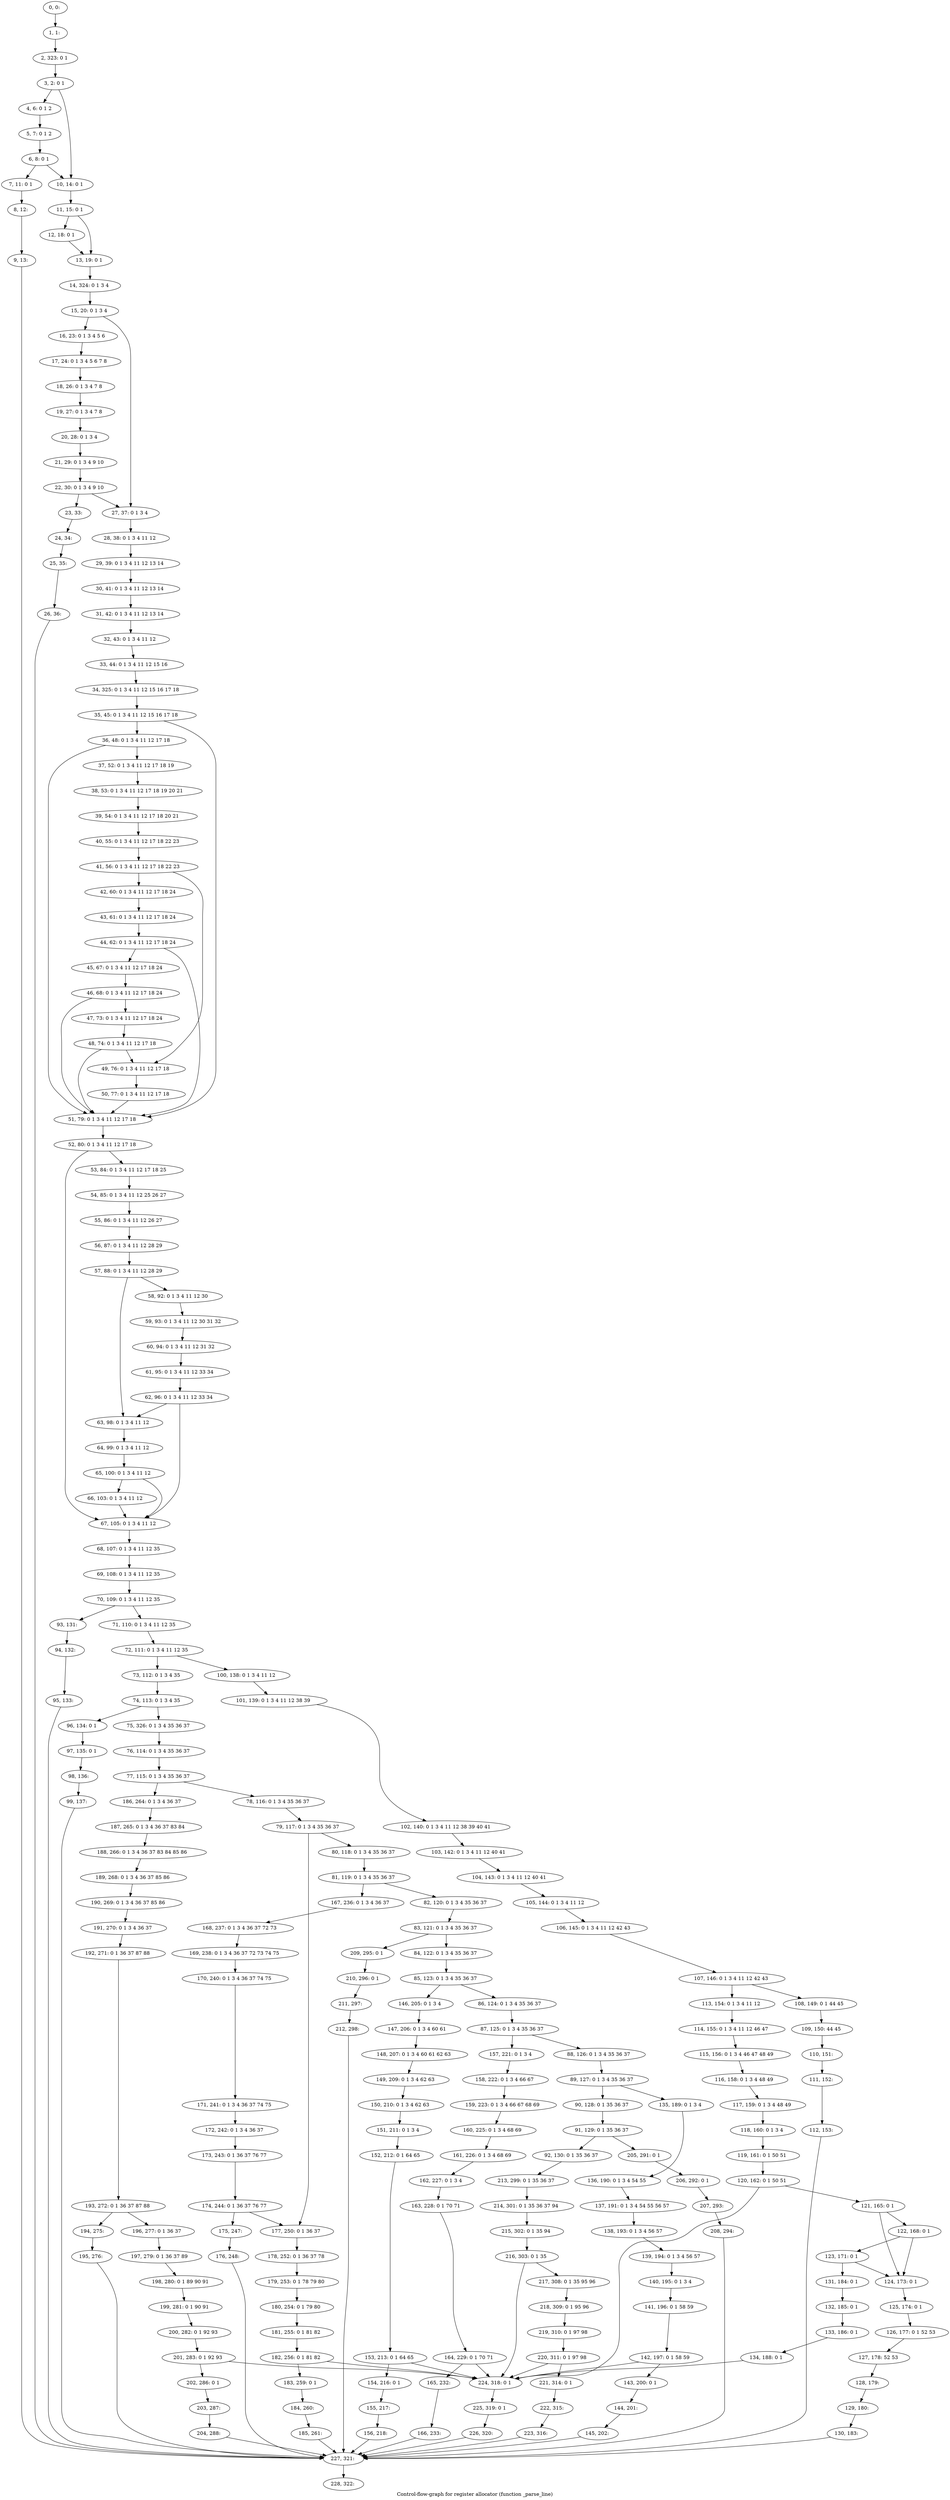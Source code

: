 digraph G {
graph [label="Control-flow-graph for register allocator (function _parse_line)"]
0[label="0, 0: "];
1[label="1, 1: "];
2[label="2, 323: 0 1 "];
3[label="3, 2: 0 1 "];
4[label="4, 6: 0 1 2 "];
5[label="5, 7: 0 1 2 "];
6[label="6, 8: 0 1 "];
7[label="7, 11: 0 1 "];
8[label="8, 12: "];
9[label="9, 13: "];
10[label="10, 14: 0 1 "];
11[label="11, 15: 0 1 "];
12[label="12, 18: 0 1 "];
13[label="13, 19: 0 1 "];
14[label="14, 324: 0 1 3 4 "];
15[label="15, 20: 0 1 3 4 "];
16[label="16, 23: 0 1 3 4 5 6 "];
17[label="17, 24: 0 1 3 4 5 6 7 8 "];
18[label="18, 26: 0 1 3 4 7 8 "];
19[label="19, 27: 0 1 3 4 7 8 "];
20[label="20, 28: 0 1 3 4 "];
21[label="21, 29: 0 1 3 4 9 10 "];
22[label="22, 30: 0 1 3 4 9 10 "];
23[label="23, 33: "];
24[label="24, 34: "];
25[label="25, 35: "];
26[label="26, 36: "];
27[label="27, 37: 0 1 3 4 "];
28[label="28, 38: 0 1 3 4 11 12 "];
29[label="29, 39: 0 1 3 4 11 12 13 14 "];
30[label="30, 41: 0 1 3 4 11 12 13 14 "];
31[label="31, 42: 0 1 3 4 11 12 13 14 "];
32[label="32, 43: 0 1 3 4 11 12 "];
33[label="33, 44: 0 1 3 4 11 12 15 16 "];
34[label="34, 325: 0 1 3 4 11 12 15 16 17 18 "];
35[label="35, 45: 0 1 3 4 11 12 15 16 17 18 "];
36[label="36, 48: 0 1 3 4 11 12 17 18 "];
37[label="37, 52: 0 1 3 4 11 12 17 18 19 "];
38[label="38, 53: 0 1 3 4 11 12 17 18 19 20 21 "];
39[label="39, 54: 0 1 3 4 11 12 17 18 20 21 "];
40[label="40, 55: 0 1 3 4 11 12 17 18 22 23 "];
41[label="41, 56: 0 1 3 4 11 12 17 18 22 23 "];
42[label="42, 60: 0 1 3 4 11 12 17 18 24 "];
43[label="43, 61: 0 1 3 4 11 12 17 18 24 "];
44[label="44, 62: 0 1 3 4 11 12 17 18 24 "];
45[label="45, 67: 0 1 3 4 11 12 17 18 24 "];
46[label="46, 68: 0 1 3 4 11 12 17 18 24 "];
47[label="47, 73: 0 1 3 4 11 12 17 18 24 "];
48[label="48, 74: 0 1 3 4 11 12 17 18 "];
49[label="49, 76: 0 1 3 4 11 12 17 18 "];
50[label="50, 77: 0 1 3 4 11 12 17 18 "];
51[label="51, 79: 0 1 3 4 11 12 17 18 "];
52[label="52, 80: 0 1 3 4 11 12 17 18 "];
53[label="53, 84: 0 1 3 4 11 12 17 18 25 "];
54[label="54, 85: 0 1 3 4 11 12 25 26 27 "];
55[label="55, 86: 0 1 3 4 11 12 26 27 "];
56[label="56, 87: 0 1 3 4 11 12 28 29 "];
57[label="57, 88: 0 1 3 4 11 12 28 29 "];
58[label="58, 92: 0 1 3 4 11 12 30 "];
59[label="59, 93: 0 1 3 4 11 12 30 31 32 "];
60[label="60, 94: 0 1 3 4 11 12 31 32 "];
61[label="61, 95: 0 1 3 4 11 12 33 34 "];
62[label="62, 96: 0 1 3 4 11 12 33 34 "];
63[label="63, 98: 0 1 3 4 11 12 "];
64[label="64, 99: 0 1 3 4 11 12 "];
65[label="65, 100: 0 1 3 4 11 12 "];
66[label="66, 103: 0 1 3 4 11 12 "];
67[label="67, 105: 0 1 3 4 11 12 "];
68[label="68, 107: 0 1 3 4 11 12 35 "];
69[label="69, 108: 0 1 3 4 11 12 35 "];
70[label="70, 109: 0 1 3 4 11 12 35 "];
71[label="71, 110: 0 1 3 4 11 12 35 "];
72[label="72, 111: 0 1 3 4 11 12 35 "];
73[label="73, 112: 0 1 3 4 35 "];
74[label="74, 113: 0 1 3 4 35 "];
75[label="75, 326: 0 1 3 4 35 36 37 "];
76[label="76, 114: 0 1 3 4 35 36 37 "];
77[label="77, 115: 0 1 3 4 35 36 37 "];
78[label="78, 116: 0 1 3 4 35 36 37 "];
79[label="79, 117: 0 1 3 4 35 36 37 "];
80[label="80, 118: 0 1 3 4 35 36 37 "];
81[label="81, 119: 0 1 3 4 35 36 37 "];
82[label="82, 120: 0 1 3 4 35 36 37 "];
83[label="83, 121: 0 1 3 4 35 36 37 "];
84[label="84, 122: 0 1 3 4 35 36 37 "];
85[label="85, 123: 0 1 3 4 35 36 37 "];
86[label="86, 124: 0 1 3 4 35 36 37 "];
87[label="87, 125: 0 1 3 4 35 36 37 "];
88[label="88, 126: 0 1 3 4 35 36 37 "];
89[label="89, 127: 0 1 3 4 35 36 37 "];
90[label="90, 128: 0 1 35 36 37 "];
91[label="91, 129: 0 1 35 36 37 "];
92[label="92, 130: 0 1 35 36 37 "];
93[label="93, 131: "];
94[label="94, 132: "];
95[label="95, 133: "];
96[label="96, 134: 0 1 "];
97[label="97, 135: 0 1 "];
98[label="98, 136: "];
99[label="99, 137: "];
100[label="100, 138: 0 1 3 4 11 12 "];
101[label="101, 139: 0 1 3 4 11 12 38 39 "];
102[label="102, 140: 0 1 3 4 11 12 38 39 40 41 "];
103[label="103, 142: 0 1 3 4 11 12 40 41 "];
104[label="104, 143: 0 1 3 4 11 12 40 41 "];
105[label="105, 144: 0 1 3 4 11 12 "];
106[label="106, 145: 0 1 3 4 11 12 42 43 "];
107[label="107, 146: 0 1 3 4 11 12 42 43 "];
108[label="108, 149: 0 1 44 45 "];
109[label="109, 150: 44 45 "];
110[label="110, 151: "];
111[label="111, 152: "];
112[label="112, 153: "];
113[label="113, 154: 0 1 3 4 11 12 "];
114[label="114, 155: 0 1 3 4 11 12 46 47 "];
115[label="115, 156: 0 1 3 4 46 47 48 49 "];
116[label="116, 158: 0 1 3 4 48 49 "];
117[label="117, 159: 0 1 3 4 48 49 "];
118[label="118, 160: 0 1 3 4 "];
119[label="119, 161: 0 1 50 51 "];
120[label="120, 162: 0 1 50 51 "];
121[label="121, 165: 0 1 "];
122[label="122, 168: 0 1 "];
123[label="123, 171: 0 1 "];
124[label="124, 173: 0 1 "];
125[label="125, 174: 0 1 "];
126[label="126, 177: 0 1 52 53 "];
127[label="127, 178: 52 53 "];
128[label="128, 179: "];
129[label="129, 180: "];
130[label="130, 183: "];
131[label="131, 184: 0 1 "];
132[label="132, 185: 0 1 "];
133[label="133, 186: 0 1 "];
134[label="134, 188: 0 1 "];
135[label="135, 189: 0 1 3 4 "];
136[label="136, 190: 0 1 3 4 54 55 "];
137[label="137, 191: 0 1 3 4 54 55 56 57 "];
138[label="138, 193: 0 1 3 4 56 57 "];
139[label="139, 194: 0 1 3 4 56 57 "];
140[label="140, 195: 0 1 3 4 "];
141[label="141, 196: 0 1 58 59 "];
142[label="142, 197: 0 1 58 59 "];
143[label="143, 200: 0 1 "];
144[label="144, 201: "];
145[label="145, 202: "];
146[label="146, 205: 0 1 3 4 "];
147[label="147, 206: 0 1 3 4 60 61 "];
148[label="148, 207: 0 1 3 4 60 61 62 63 "];
149[label="149, 209: 0 1 3 4 62 63 "];
150[label="150, 210: 0 1 3 4 62 63 "];
151[label="151, 211: 0 1 3 4 "];
152[label="152, 212: 0 1 64 65 "];
153[label="153, 213: 0 1 64 65 "];
154[label="154, 216: 0 1 "];
155[label="155, 217: "];
156[label="156, 218: "];
157[label="157, 221: 0 1 3 4 "];
158[label="158, 222: 0 1 3 4 66 67 "];
159[label="159, 223: 0 1 3 4 66 67 68 69 "];
160[label="160, 225: 0 1 3 4 68 69 "];
161[label="161, 226: 0 1 3 4 68 69 "];
162[label="162, 227: 0 1 3 4 "];
163[label="163, 228: 0 1 70 71 "];
164[label="164, 229: 0 1 70 71 "];
165[label="165, 232: "];
166[label="166, 233: "];
167[label="167, 236: 0 1 3 4 36 37 "];
168[label="168, 237: 0 1 3 4 36 37 72 73 "];
169[label="169, 238: 0 1 3 4 36 37 72 73 74 75 "];
170[label="170, 240: 0 1 3 4 36 37 74 75 "];
171[label="171, 241: 0 1 3 4 36 37 74 75 "];
172[label="172, 242: 0 1 3 4 36 37 "];
173[label="173, 243: 0 1 36 37 76 77 "];
174[label="174, 244: 0 1 36 37 76 77 "];
175[label="175, 247: "];
176[label="176, 248: "];
177[label="177, 250: 0 1 36 37 "];
178[label="178, 252: 0 1 36 37 78 "];
179[label="179, 253: 0 1 78 79 80 "];
180[label="180, 254: 0 1 79 80 "];
181[label="181, 255: 0 1 81 82 "];
182[label="182, 256: 0 1 81 82 "];
183[label="183, 259: 0 1 "];
184[label="184, 260: "];
185[label="185, 261: "];
186[label="186, 264: 0 1 3 4 36 37 "];
187[label="187, 265: 0 1 3 4 36 37 83 84 "];
188[label="188, 266: 0 1 3 4 36 37 83 84 85 86 "];
189[label="189, 268: 0 1 3 4 36 37 85 86 "];
190[label="190, 269: 0 1 3 4 36 37 85 86 "];
191[label="191, 270: 0 1 3 4 36 37 "];
192[label="192, 271: 0 1 36 37 87 88 "];
193[label="193, 272: 0 1 36 37 87 88 "];
194[label="194, 275: "];
195[label="195, 276: "];
196[label="196, 277: 0 1 36 37 "];
197[label="197, 279: 0 1 36 37 89 "];
198[label="198, 280: 0 1 89 90 91 "];
199[label="199, 281: 0 1 90 91 "];
200[label="200, 282: 0 1 92 93 "];
201[label="201, 283: 0 1 92 93 "];
202[label="202, 286: 0 1 "];
203[label="203, 287: "];
204[label="204, 288: "];
205[label="205, 291: 0 1 "];
206[label="206, 292: 0 1 "];
207[label="207, 293: "];
208[label="208, 294: "];
209[label="209, 295: 0 1 "];
210[label="210, 296: 0 1 "];
211[label="211, 297: "];
212[label="212, 298: "];
213[label="213, 299: 0 1 35 36 37 "];
214[label="214, 301: 0 1 35 36 37 94 "];
215[label="215, 302: 0 1 35 94 "];
216[label="216, 303: 0 1 35 "];
217[label="217, 308: 0 1 35 95 96 "];
218[label="218, 309: 0 1 95 96 "];
219[label="219, 310: 0 1 97 98 "];
220[label="220, 311: 0 1 97 98 "];
221[label="221, 314: 0 1 "];
222[label="222, 315: "];
223[label="223, 316: "];
224[label="224, 318: 0 1 "];
225[label="225, 319: 0 1 "];
226[label="226, 320: "];
227[label="227, 321: "];
228[label="228, 322: "];
0->1 ;
1->2 ;
2->3 ;
3->4 ;
3->10 ;
4->5 ;
5->6 ;
6->7 ;
6->10 ;
7->8 ;
8->9 ;
9->227 ;
10->11 ;
11->12 ;
11->13 ;
12->13 ;
13->14 ;
14->15 ;
15->16 ;
15->27 ;
16->17 ;
17->18 ;
18->19 ;
19->20 ;
20->21 ;
21->22 ;
22->23 ;
22->27 ;
23->24 ;
24->25 ;
25->26 ;
26->227 ;
27->28 ;
28->29 ;
29->30 ;
30->31 ;
31->32 ;
32->33 ;
33->34 ;
34->35 ;
35->36 ;
35->51 ;
36->37 ;
36->51 ;
37->38 ;
38->39 ;
39->40 ;
40->41 ;
41->42 ;
41->49 ;
42->43 ;
43->44 ;
44->45 ;
44->51 ;
45->46 ;
46->47 ;
46->51 ;
47->48 ;
48->49 ;
48->51 ;
49->50 ;
50->51 ;
51->52 ;
52->53 ;
52->67 ;
53->54 ;
54->55 ;
55->56 ;
56->57 ;
57->58 ;
57->63 ;
58->59 ;
59->60 ;
60->61 ;
61->62 ;
62->63 ;
62->67 ;
63->64 ;
64->65 ;
65->66 ;
65->67 ;
66->67 ;
67->68 ;
68->69 ;
69->70 ;
70->71 ;
70->93 ;
71->72 ;
72->73 ;
72->100 ;
73->74 ;
74->75 ;
74->96 ;
75->76 ;
76->77 ;
77->78 ;
77->186 ;
78->79 ;
79->80 ;
79->177 ;
80->81 ;
81->82 ;
81->167 ;
82->83 ;
83->84 ;
83->209 ;
84->85 ;
85->86 ;
85->146 ;
86->87 ;
87->88 ;
87->157 ;
88->89 ;
89->90 ;
89->135 ;
90->91 ;
91->92 ;
91->205 ;
92->213 ;
93->94 ;
94->95 ;
95->227 ;
96->97 ;
97->98 ;
98->99 ;
99->227 ;
100->101 ;
101->102 ;
102->103 ;
103->104 ;
104->105 ;
105->106 ;
106->107 ;
107->108 ;
107->113 ;
108->109 ;
109->110 ;
110->111 ;
111->112 ;
112->227 ;
113->114 ;
114->115 ;
115->116 ;
116->117 ;
117->118 ;
118->119 ;
119->120 ;
120->121 ;
120->224 ;
121->122 ;
121->124 ;
122->123 ;
122->124 ;
123->124 ;
123->131 ;
124->125 ;
125->126 ;
126->127 ;
127->128 ;
128->129 ;
129->130 ;
130->227 ;
131->132 ;
132->133 ;
133->134 ;
134->224 ;
135->136 ;
136->137 ;
137->138 ;
138->139 ;
139->140 ;
140->141 ;
141->142 ;
142->143 ;
142->224 ;
143->144 ;
144->145 ;
145->227 ;
146->147 ;
147->148 ;
148->149 ;
149->150 ;
150->151 ;
151->152 ;
152->153 ;
153->154 ;
153->224 ;
154->155 ;
155->156 ;
156->227 ;
157->158 ;
158->159 ;
159->160 ;
160->161 ;
161->162 ;
162->163 ;
163->164 ;
164->165 ;
164->224 ;
165->166 ;
166->227 ;
167->168 ;
168->169 ;
169->170 ;
170->171 ;
171->172 ;
172->173 ;
173->174 ;
174->175 ;
174->177 ;
175->176 ;
176->227 ;
177->178 ;
178->179 ;
179->180 ;
180->181 ;
181->182 ;
182->183 ;
182->224 ;
183->184 ;
184->185 ;
185->227 ;
186->187 ;
187->188 ;
188->189 ;
189->190 ;
190->191 ;
191->192 ;
192->193 ;
193->194 ;
193->196 ;
194->195 ;
195->227 ;
196->197 ;
197->198 ;
198->199 ;
199->200 ;
200->201 ;
201->202 ;
201->224 ;
202->203 ;
203->204 ;
204->227 ;
205->206 ;
206->207 ;
207->208 ;
208->227 ;
209->210 ;
210->211 ;
211->212 ;
212->227 ;
213->214 ;
214->215 ;
215->216 ;
216->217 ;
216->224 ;
217->218 ;
218->219 ;
219->220 ;
220->221 ;
220->224 ;
221->222 ;
222->223 ;
223->227 ;
224->225 ;
225->226 ;
226->227 ;
227->228 ;
}
